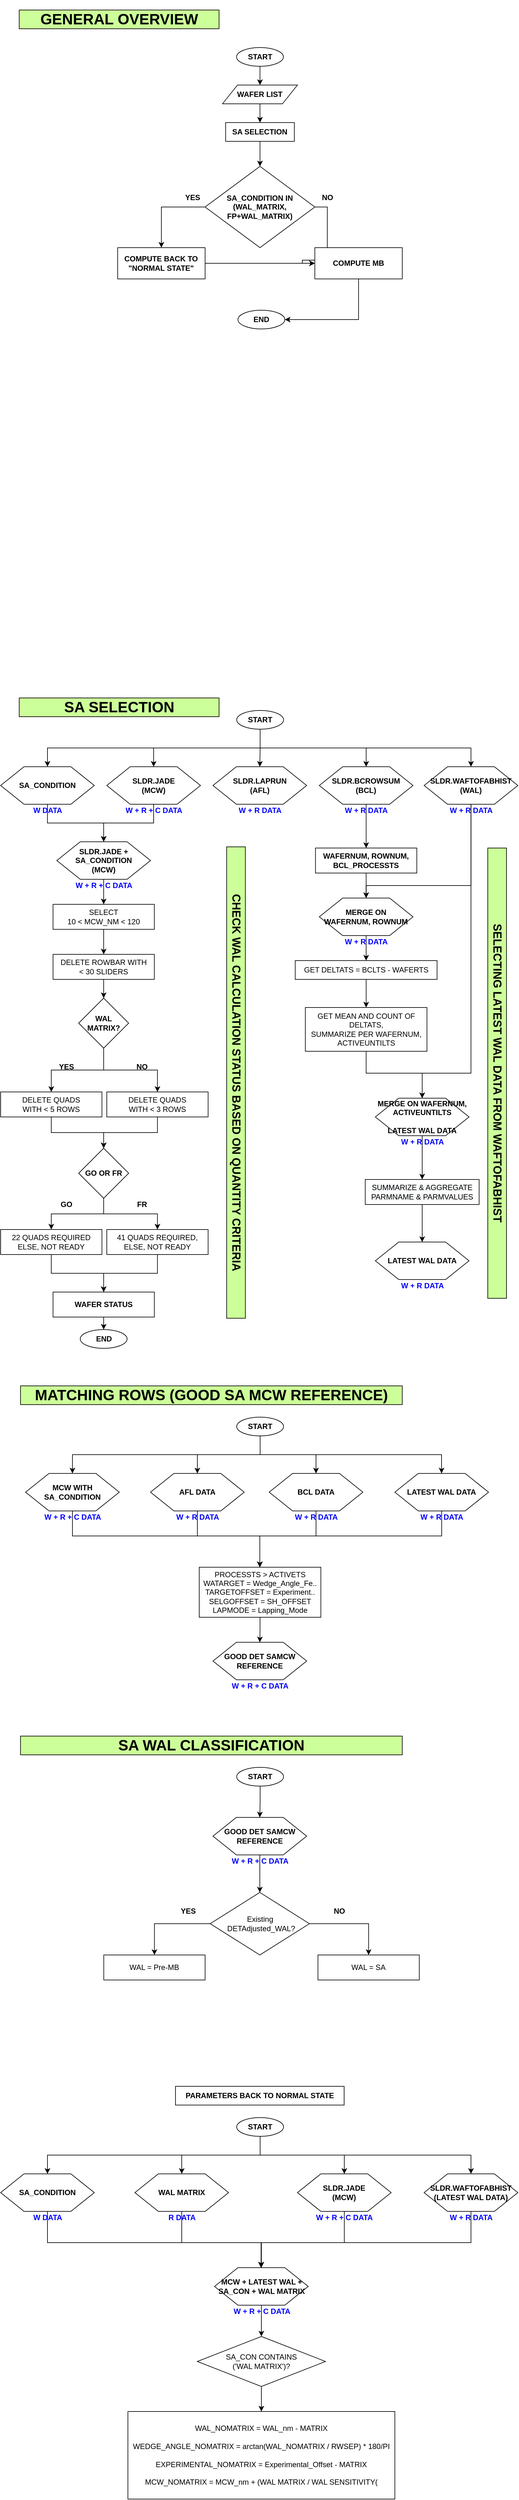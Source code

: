 <mxfile version="12.9.9" type="github">
  <diagram id="1Mv5UenHe6NZsJKYI-XA" name="Page-1">
    <mxGraphModel dx="1143" dy="1230" grid="1" gridSize="10" guides="1" tooltips="1" connect="1" arrows="1" fold="1" page="1" pageScale="1" pageWidth="850" pageHeight="1100" math="0" shadow="0">
      <root>
        <mxCell id="0" />
        <mxCell id="1" parent="0" />
        <mxCell id="eDKnLKu3AF1lJeht246Q-3" style="edgeStyle=orthogonalEdgeStyle;rounded=0;orthogonalLoop=1;jettySize=auto;html=1;exitX=0.5;exitY=1;exitDx=0;exitDy=0;entryX=0.5;entryY=0;entryDx=0;entryDy=0;fontStyle=1" edge="1" parent="1" source="eDKnLKu3AF1lJeht246Q-1" target="eDKnLKu3AF1lJeht246Q-2">
          <mxGeometry relative="1" as="geometry" />
        </mxCell>
        <mxCell id="eDKnLKu3AF1lJeht246Q-1" value="&lt;span&gt;START&lt;/span&gt;" style="ellipse;whiteSpace=wrap;html=1;fontStyle=1" vertex="1" parent="1">
          <mxGeometry x="387.76" y="80" width="75" height="30" as="geometry" />
        </mxCell>
        <mxCell id="eDKnLKu3AF1lJeht246Q-5" style="edgeStyle=orthogonalEdgeStyle;rounded=0;orthogonalLoop=1;jettySize=auto;html=1;exitX=0.5;exitY=1;exitDx=0;exitDy=0;entryX=0.5;entryY=0;entryDx=0;entryDy=0;fontStyle=1" edge="1" parent="1" source="eDKnLKu3AF1lJeht246Q-2" target="eDKnLKu3AF1lJeht246Q-4">
          <mxGeometry relative="1" as="geometry" />
        </mxCell>
        <mxCell id="eDKnLKu3AF1lJeht246Q-2" value="WAFER LIST" style="shape=parallelogram;perimeter=parallelogramPerimeter;whiteSpace=wrap;html=1;fontStyle=1" vertex="1" parent="1">
          <mxGeometry x="365.26" y="140" width="120" height="30" as="geometry" />
        </mxCell>
        <mxCell id="eDKnLKu3AF1lJeht246Q-7" value="" style="edgeStyle=orthogonalEdgeStyle;rounded=0;orthogonalLoop=1;jettySize=auto;html=1;fontStyle=1" edge="1" parent="1" source="eDKnLKu3AF1lJeht246Q-4" target="eDKnLKu3AF1lJeht246Q-6">
          <mxGeometry relative="1" as="geometry" />
        </mxCell>
        <mxCell id="eDKnLKu3AF1lJeht246Q-4" value="&lt;span&gt;SA SELECTION&lt;/span&gt;" style="rounded=0;whiteSpace=wrap;html=1;fontStyle=1" vertex="1" parent="1">
          <mxGeometry x="370.27" y="200" width="110" height="30" as="geometry" />
        </mxCell>
        <mxCell id="eDKnLKu3AF1lJeht246Q-11" style="edgeStyle=orthogonalEdgeStyle;rounded=0;orthogonalLoop=1;jettySize=auto;html=1;exitX=0;exitY=0.5;exitDx=0;exitDy=0;entryX=0.5;entryY=0;entryDx=0;entryDy=0;fontStyle=1" edge="1" parent="1" source="eDKnLKu3AF1lJeht246Q-6" target="eDKnLKu3AF1lJeht246Q-8">
          <mxGeometry relative="1" as="geometry" />
        </mxCell>
        <mxCell id="eDKnLKu3AF1lJeht246Q-12" style="edgeStyle=orthogonalEdgeStyle;rounded=0;orthogonalLoop=1;jettySize=auto;html=1;exitX=1;exitY=0.5;exitDx=0;exitDy=0;fontStyle=1" edge="1" parent="1" source="eDKnLKu3AF1lJeht246Q-6" target="eDKnLKu3AF1lJeht246Q-10">
          <mxGeometry relative="1" as="geometry" />
        </mxCell>
        <mxCell id="eDKnLKu3AF1lJeht246Q-6" value="SA_CONDITION IN (WAL_MATRIX, FP+WAL_MATRIX)" style="rhombus;whiteSpace=wrap;html=1;fontStyle=1" vertex="1" parent="1">
          <mxGeometry x="337.4" y="270" width="175.71" height="130" as="geometry" />
        </mxCell>
        <mxCell id="eDKnLKu3AF1lJeht246Q-17" style="edgeStyle=orthogonalEdgeStyle;rounded=0;orthogonalLoop=1;jettySize=auto;html=1;exitX=1;exitY=0.5;exitDx=0;exitDy=0;fontStyle=1" edge="1" parent="1" source="eDKnLKu3AF1lJeht246Q-8" target="eDKnLKu3AF1lJeht246Q-10">
          <mxGeometry relative="1" as="geometry" />
        </mxCell>
        <mxCell id="eDKnLKu3AF1lJeht246Q-8" value="&lt;span&gt;COMPUTE BACK TO &quot;NORMAL STATE&quot;&lt;br&gt;&lt;/span&gt;" style="rounded=0;whiteSpace=wrap;html=1;fontStyle=1" vertex="1" parent="1">
          <mxGeometry x="197.4" y="400" width="140" height="50" as="geometry" />
        </mxCell>
        <mxCell id="eDKnLKu3AF1lJeht246Q-20" style="edgeStyle=orthogonalEdgeStyle;rounded=0;orthogonalLoop=1;jettySize=auto;html=1;exitX=0.5;exitY=1;exitDx=0;exitDy=0;entryX=1;entryY=0.5;entryDx=0;entryDy=0;fontStyle=1" edge="1" parent="1" source="eDKnLKu3AF1lJeht246Q-10" target="eDKnLKu3AF1lJeht246Q-18">
          <mxGeometry relative="1" as="geometry" />
        </mxCell>
        <mxCell id="eDKnLKu3AF1lJeht246Q-10" value="&lt;span&gt;COMPUTE MB&lt;br&gt;&lt;/span&gt;" style="rounded=0;whiteSpace=wrap;html=1;fontStyle=1" vertex="1" parent="1">
          <mxGeometry x="513.11" y="400" width="140" height="50" as="geometry" />
        </mxCell>
        <mxCell id="eDKnLKu3AF1lJeht246Q-13" value="&lt;span&gt;YES&lt;/span&gt;" style="text;html=1;align=center;verticalAlign=middle;resizable=0;points=[];autosize=1;fontStyle=1" vertex="1" parent="1">
          <mxGeometry x="297.4" y="310" width="40" height="20" as="geometry" />
        </mxCell>
        <mxCell id="eDKnLKu3AF1lJeht246Q-14" value="&lt;span&gt;NO&lt;/span&gt;" style="text;html=1;align=center;verticalAlign=middle;resizable=0;points=[];autosize=1;fontStyle=1" vertex="1" parent="1">
          <mxGeometry x="518.11" y="310" width="30" height="20" as="geometry" />
        </mxCell>
        <mxCell id="eDKnLKu3AF1lJeht246Q-18" value="&lt;span&gt;END&lt;/span&gt;" style="ellipse;whiteSpace=wrap;html=1;fontStyle=1" vertex="1" parent="1">
          <mxGeometry x="390" y="500" width="75" height="30" as="geometry" />
        </mxCell>
        <mxCell id="eDKnLKu3AF1lJeht246Q-21" value="&lt;h1&gt;&lt;span&gt;SA SELECTION&lt;/span&gt;&lt;/h1&gt;" style="rounded=0;whiteSpace=wrap;html=1;fontStyle=1;fillColor=#CCFF99;" vertex="1" parent="1">
          <mxGeometry x="39.76" y="1120" width="320" height="30" as="geometry" />
        </mxCell>
        <mxCell id="eDKnLKu3AF1lJeht246Q-38" style="edgeStyle=orthogonalEdgeStyle;rounded=0;orthogonalLoop=1;jettySize=auto;html=1;exitX=0.5;exitY=1;exitDx=0;exitDy=0;fontStyle=1" edge="1" parent="1" source="eDKnLKu3AF1lJeht246Q-22" target="eDKnLKu3AF1lJeht246Q-36">
          <mxGeometry relative="1" as="geometry" />
        </mxCell>
        <mxCell id="eDKnLKu3AF1lJeht246Q-39" style="edgeStyle=orthogonalEdgeStyle;rounded=0;orthogonalLoop=1;jettySize=auto;html=1;exitX=0.5;exitY=1;exitDx=0;exitDy=0;fontStyle=1" edge="1" parent="1" source="eDKnLKu3AF1lJeht246Q-22" target="eDKnLKu3AF1lJeht246Q-29">
          <mxGeometry relative="1" as="geometry" />
        </mxCell>
        <mxCell id="eDKnLKu3AF1lJeht246Q-40" style="edgeStyle=orthogonalEdgeStyle;rounded=0;orthogonalLoop=1;jettySize=auto;html=1;exitX=0.5;exitY=1;exitDx=0;exitDy=0;fontStyle=1" edge="1" parent="1" source="eDKnLKu3AF1lJeht246Q-22" target="eDKnLKu3AF1lJeht246Q-23">
          <mxGeometry relative="1" as="geometry" />
        </mxCell>
        <mxCell id="eDKnLKu3AF1lJeht246Q-41" style="edgeStyle=orthogonalEdgeStyle;rounded=0;orthogonalLoop=1;jettySize=auto;html=1;exitX=0.5;exitY=1;exitDx=0;exitDy=0;fontStyle=1" edge="1" parent="1" source="eDKnLKu3AF1lJeht246Q-22" target="eDKnLKu3AF1lJeht246Q-25">
          <mxGeometry relative="1" as="geometry" />
        </mxCell>
        <mxCell id="eDKnLKu3AF1lJeht246Q-42" style="edgeStyle=orthogonalEdgeStyle;rounded=0;orthogonalLoop=1;jettySize=auto;html=1;exitX=0.5;exitY=1;exitDx=0;exitDy=0;fontStyle=1" edge="1" parent="1" source="eDKnLKu3AF1lJeht246Q-22" target="eDKnLKu3AF1lJeht246Q-27">
          <mxGeometry relative="1" as="geometry" />
        </mxCell>
        <mxCell id="eDKnLKu3AF1lJeht246Q-22" value="&lt;span&gt;START&lt;/span&gt;" style="ellipse;whiteSpace=wrap;html=1;fontStyle=1" vertex="1" parent="1">
          <mxGeometry x="388" y="1140" width="75" height="30" as="geometry" />
        </mxCell>
        <mxCell id="eDKnLKu3AF1lJeht246Q-89" style="edgeStyle=orthogonalEdgeStyle;rounded=0;orthogonalLoop=1;jettySize=auto;html=1;fontStyle=1" edge="1" parent="1" source="eDKnLKu3AF1lJeht246Q-23" target="eDKnLKu3AF1lJeht246Q-86">
          <mxGeometry relative="1" as="geometry" />
        </mxCell>
        <mxCell id="eDKnLKu3AF1lJeht246Q-23" value="SLDR.JADE&lt;br&gt;(MCW)" style="shape=hexagon;perimeter=hexagonPerimeter2;whiteSpace=wrap;html=1;fontStyle=1" vertex="1" parent="1">
          <mxGeometry x="180" y="1230" width="150" height="60" as="geometry" />
        </mxCell>
        <mxCell id="eDKnLKu3AF1lJeht246Q-24" value="&lt;font color=&quot;#0000ff&quot;&gt;W + R + C DATA&lt;/font&gt;" style="text;html=1;align=center;verticalAlign=middle;resizable=0;points=[];autosize=1;fontStyle=1" vertex="1" parent="1">
          <mxGeometry x="200" y="1290" width="110" height="20" as="geometry" />
        </mxCell>
        <mxCell id="eDKnLKu3AF1lJeht246Q-25" value="SLDR.LAPRUN&lt;br&gt;(AFL)" style="shape=hexagon;perimeter=hexagonPerimeter2;whiteSpace=wrap;html=1;fontStyle=1" vertex="1" parent="1">
          <mxGeometry x="350" y="1230" width="150" height="60" as="geometry" />
        </mxCell>
        <mxCell id="eDKnLKu3AF1lJeht246Q-26" value="&lt;font color=&quot;#0000ff&quot;&gt;W + R DATA&lt;/font&gt;" style="text;html=1;align=center;verticalAlign=middle;resizable=0;points=[];autosize=1;fontStyle=1" vertex="1" parent="1">
          <mxGeometry x="385" y="1290" width="80" height="20" as="geometry" />
        </mxCell>
        <mxCell id="eDKnLKu3AF1lJeht246Q-142" value="" style="edgeStyle=orthogonalEdgeStyle;rounded=0;orthogonalLoop=1;jettySize=auto;html=1;fontStyle=1" edge="1" parent="1" source="eDKnLKu3AF1lJeht246Q-27" target="eDKnLKu3AF1lJeht246Q-44">
          <mxGeometry relative="1" as="geometry" />
        </mxCell>
        <mxCell id="eDKnLKu3AF1lJeht246Q-27" value="SLDR.BCROWSUM&lt;br&gt;(BCL)" style="shape=hexagon;perimeter=hexagonPerimeter2;whiteSpace=wrap;html=1;fontStyle=1" vertex="1" parent="1">
          <mxGeometry x="520.27" y="1230" width="150" height="60" as="geometry" />
        </mxCell>
        <mxCell id="eDKnLKu3AF1lJeht246Q-28" value="&lt;font color=&quot;#0000ff&quot;&gt;W + R DATA&lt;/font&gt;" style="text;html=1;align=center;verticalAlign=middle;resizable=0;points=[];autosize=1;fontStyle=1" vertex="1" parent="1">
          <mxGeometry x="555.27" y="1290" width="80" height="20" as="geometry" />
        </mxCell>
        <mxCell id="eDKnLKu3AF1lJeht246Q-70" style="edgeStyle=orthogonalEdgeStyle;rounded=0;orthogonalLoop=1;jettySize=auto;html=1;fontStyle=1" edge="1" parent="1" source="eDKnLKu3AF1lJeht246Q-29" target="eDKnLKu3AF1lJeht246Q-63">
          <mxGeometry relative="1" as="geometry">
            <Array as="points">
              <mxPoint x="763" y="1720" />
              <mxPoint x="685" y="1720" />
            </Array>
          </mxGeometry>
        </mxCell>
        <mxCell id="eDKnLKu3AF1lJeht246Q-143" style="edgeStyle=orthogonalEdgeStyle;rounded=0;orthogonalLoop=1;jettySize=auto;html=1;entryX=0.5;entryY=0;entryDx=0;entryDy=0;fontStyle=1" edge="1" parent="1" source="eDKnLKu3AF1lJeht246Q-29" target="eDKnLKu3AF1lJeht246Q-48">
          <mxGeometry relative="1" as="geometry">
            <Array as="points">
              <mxPoint x="763" y="1420" />
              <mxPoint x="595" y="1420" />
            </Array>
          </mxGeometry>
        </mxCell>
        <mxCell id="eDKnLKu3AF1lJeht246Q-29" value="SLDR.WAFTOFABHIST&lt;br&gt;(WAL)" style="shape=hexagon;perimeter=hexagonPerimeter2;whiteSpace=wrap;html=1;fontStyle=1" vertex="1" parent="1">
          <mxGeometry x="688.11" y="1230" width="150" height="60" as="geometry" />
        </mxCell>
        <mxCell id="eDKnLKu3AF1lJeht246Q-30" value="&lt;font color=&quot;#0000ff&quot;&gt;W + R DATA&lt;/font&gt;" style="text;html=1;align=center;verticalAlign=middle;resizable=0;points=[];autosize=1;fontStyle=1" vertex="1" parent="1">
          <mxGeometry x="723.11" y="1290" width="80" height="20" as="geometry" />
        </mxCell>
        <mxCell id="eDKnLKu3AF1lJeht246Q-88" style="edgeStyle=orthogonalEdgeStyle;rounded=0;orthogonalLoop=1;jettySize=auto;html=1;fontStyle=1" edge="1" parent="1" source="eDKnLKu3AF1lJeht246Q-36" target="eDKnLKu3AF1lJeht246Q-86">
          <mxGeometry relative="1" as="geometry" />
        </mxCell>
        <mxCell id="eDKnLKu3AF1lJeht246Q-36" value="SA_CONDITION" style="shape=hexagon;perimeter=hexagonPerimeter2;whiteSpace=wrap;html=1;fontStyle=1" vertex="1" parent="1">
          <mxGeometry x="10" y="1230" width="150" height="60" as="geometry" />
        </mxCell>
        <mxCell id="eDKnLKu3AF1lJeht246Q-37" value="&lt;font color=&quot;#0000ff&quot;&gt;W DATA&lt;/font&gt;" style="text;html=1;align=center;verticalAlign=middle;resizable=0;points=[];autosize=1;fontStyle=1" vertex="1" parent="1">
          <mxGeometry x="55" y="1290" width="60" height="20" as="geometry" />
        </mxCell>
        <mxCell id="eDKnLKu3AF1lJeht246Q-144" value="" style="edgeStyle=orthogonalEdgeStyle;rounded=0;orthogonalLoop=1;jettySize=auto;html=1;fontStyle=1" edge="1" parent="1" source="eDKnLKu3AF1lJeht246Q-44" target="eDKnLKu3AF1lJeht246Q-48">
          <mxGeometry relative="1" as="geometry" />
        </mxCell>
        <mxCell id="eDKnLKu3AF1lJeht246Q-44" value="WAFERNUM, ROWNUM, BCL_PROCESSTS" style="rounded=0;whiteSpace=wrap;html=1;fontStyle=1" vertex="1" parent="1">
          <mxGeometry x="514.15" y="1360" width="162.23" height="40" as="geometry" />
        </mxCell>
        <mxCell id="eDKnLKu3AF1lJeht246Q-55" style="edgeStyle=orthogonalEdgeStyle;rounded=0;orthogonalLoop=1;jettySize=auto;html=1;exitX=0.5;exitY=1;exitDx=0;exitDy=0;entryX=0.5;entryY=0;entryDx=0;entryDy=0;fontStyle=1" edge="1" parent="1" source="eDKnLKu3AF1lJeht246Q-48" target="eDKnLKu3AF1lJeht246Q-52">
          <mxGeometry relative="1" as="geometry" />
        </mxCell>
        <mxCell id="eDKnLKu3AF1lJeht246Q-48" value="MERGE ON &lt;br&gt;WAFERNUM, ROWNUM" style="shape=hexagon;perimeter=hexagonPerimeter2;whiteSpace=wrap;html=1;fontStyle=1" vertex="1" parent="1">
          <mxGeometry x="520.27" y="1440" width="150" height="60" as="geometry" />
        </mxCell>
        <mxCell id="eDKnLKu3AF1lJeht246Q-49" value="&lt;font color=&quot;#0000ff&quot;&gt;W + R DATA&lt;/font&gt;" style="text;html=1;align=center;verticalAlign=middle;resizable=0;points=[];autosize=1;fontStyle=1" vertex="1" parent="1">
          <mxGeometry x="555.27" y="1500" width="80" height="20" as="geometry" />
        </mxCell>
        <mxCell id="eDKnLKu3AF1lJeht246Q-59" style="edgeStyle=orthogonalEdgeStyle;rounded=0;orthogonalLoop=1;jettySize=auto;html=1;exitX=0.5;exitY=1;exitDx=0;exitDy=0;fontStyle=1" edge="1" parent="1" source="eDKnLKu3AF1lJeht246Q-52" target="eDKnLKu3AF1lJeht246Q-56">
          <mxGeometry relative="1" as="geometry" />
        </mxCell>
        <mxCell id="eDKnLKu3AF1lJeht246Q-52" value="&lt;span&gt;GET DELTATS = BCLTS - WAFERTS&lt;br&gt;&lt;/span&gt;" style="rounded=0;whiteSpace=wrap;html=1;fontStyle=0" vertex="1" parent="1">
          <mxGeometry x="481.72" y="1540" width="227.1" height="30" as="geometry" />
        </mxCell>
        <mxCell id="eDKnLKu3AF1lJeht246Q-71" style="edgeStyle=orthogonalEdgeStyle;rounded=0;orthogonalLoop=1;jettySize=auto;html=1;fontStyle=1" edge="1" parent="1" source="eDKnLKu3AF1lJeht246Q-56" target="eDKnLKu3AF1lJeht246Q-63">
          <mxGeometry relative="1" as="geometry">
            <Array as="points">
              <mxPoint x="595" y="1720" />
              <mxPoint x="685" y="1720" />
            </Array>
          </mxGeometry>
        </mxCell>
        <mxCell id="eDKnLKu3AF1lJeht246Q-56" value="GET MEAN AND COUNT OF DELTATS,&lt;br&gt;SUMMARIZE PER WAFERNUM, ACTIVEUNTILTS" style="rounded=0;whiteSpace=wrap;html=1;fontStyle=0" vertex="1" parent="1">
          <mxGeometry x="497.9" y="1615" width="194.73" height="70" as="geometry" />
        </mxCell>
        <mxCell id="eDKnLKu3AF1lJeht246Q-159" style="edgeStyle=orthogonalEdgeStyle;rounded=0;orthogonalLoop=1;jettySize=auto;html=1;exitX=0.5;exitY=1;exitDx=0;exitDy=0;" edge="1" parent="1" source="eDKnLKu3AF1lJeht246Q-63" target="eDKnLKu3AF1lJeht246Q-156">
          <mxGeometry relative="1" as="geometry" />
        </mxCell>
        <mxCell id="eDKnLKu3AF1lJeht246Q-63" value="MERGE ON WAFERNUM, ACTIVEUNTILTS&lt;br&gt;&lt;br&gt;LATEST WAL DATA" style="shape=hexagon;perimeter=hexagonPerimeter2;whiteSpace=wrap;html=1;fontStyle=1" vertex="1" parent="1">
          <mxGeometry x="610" y="1760" width="150" height="60" as="geometry" />
        </mxCell>
        <mxCell id="eDKnLKu3AF1lJeht246Q-64" value="&lt;font color=&quot;#0000ff&quot;&gt;W + R DATA&lt;/font&gt;" style="text;html=1;align=center;verticalAlign=middle;resizable=0;points=[];autosize=1;fontStyle=1" vertex="1" parent="1">
          <mxGeometry x="645" y="1820" width="80" height="20" as="geometry" />
        </mxCell>
        <mxCell id="eDKnLKu3AF1lJeht246Q-72" value="&lt;font color=&quot;#0000ff&quot;&gt;W + R DATA&lt;/font&gt;" style="text;html=1;align=center;verticalAlign=middle;resizable=0;points=[];autosize=1;fontStyle=1" vertex="1" parent="1">
          <mxGeometry x="645" y="2050" width="80" height="20" as="geometry" />
        </mxCell>
        <mxCell id="eDKnLKu3AF1lJeht246Q-73" value="LATEST WAL DATA" style="shape=hexagon;perimeter=hexagonPerimeter2;whiteSpace=wrap;html=1;fontStyle=1" vertex="1" parent="1">
          <mxGeometry x="610" y="1990" width="150" height="60" as="geometry" />
        </mxCell>
        <mxCell id="eDKnLKu3AF1lJeht246Q-96" style="edgeStyle=orthogonalEdgeStyle;rounded=0;orthogonalLoop=1;jettySize=auto;html=1;fontStyle=1" edge="1" parent="1" source="eDKnLKu3AF1lJeht246Q-86" target="eDKnLKu3AF1lJeht246Q-93">
          <mxGeometry relative="1" as="geometry" />
        </mxCell>
        <mxCell id="eDKnLKu3AF1lJeht246Q-86" value="SLDR.JADE + SA_CONDITION&lt;br&gt;(MCW)" style="shape=hexagon;perimeter=hexagonPerimeter2;whiteSpace=wrap;html=1;fontStyle=1" vertex="1" parent="1">
          <mxGeometry x="100" y="1350" width="150" height="60" as="geometry" />
        </mxCell>
        <mxCell id="eDKnLKu3AF1lJeht246Q-90" value="&lt;font color=&quot;#0000ff&quot;&gt;W + R + C DATA&lt;/font&gt;" style="text;html=1;align=center;verticalAlign=middle;resizable=0;points=[];autosize=1;fontStyle=1" vertex="1" parent="1">
          <mxGeometry x="120" y="1410" width="110" height="20" as="geometry" />
        </mxCell>
        <mxCell id="eDKnLKu3AF1lJeht246Q-102" style="edgeStyle=orthogonalEdgeStyle;rounded=0;orthogonalLoop=1;jettySize=auto;html=1;fontStyle=1" edge="1" parent="1" source="eDKnLKu3AF1lJeht246Q-93" target="eDKnLKu3AF1lJeht246Q-97">
          <mxGeometry relative="1" as="geometry" />
        </mxCell>
        <mxCell id="eDKnLKu3AF1lJeht246Q-93" value="SELECT&lt;br&gt;10 &amp;lt; MCW_NM &amp;lt; 120" style="rounded=0;whiteSpace=wrap;html=1;fontStyle=0" vertex="1" parent="1">
          <mxGeometry x="93.89" y="1450" width="162.23" height="40" as="geometry" />
        </mxCell>
        <mxCell id="eDKnLKu3AF1lJeht246Q-103" value="" style="edgeStyle=orthogonalEdgeStyle;rounded=0;orthogonalLoop=1;jettySize=auto;html=1;fontStyle=1" edge="1" parent="1" source="eDKnLKu3AF1lJeht246Q-97" target="eDKnLKu3AF1lJeht246Q-99">
          <mxGeometry relative="1" as="geometry" />
        </mxCell>
        <mxCell id="eDKnLKu3AF1lJeht246Q-97" value="DELETE ROWBAR WITH&lt;br&gt;&amp;lt; 30 SLIDERS" style="rounded=0;whiteSpace=wrap;html=1;fontStyle=0" vertex="1" parent="1">
          <mxGeometry x="93.89" y="1530" width="162.23" height="40" as="geometry" />
        </mxCell>
        <mxCell id="eDKnLKu3AF1lJeht246Q-118" style="edgeStyle=orthogonalEdgeStyle;rounded=0;orthogonalLoop=1;jettySize=auto;html=1;entryX=0.5;entryY=0;entryDx=0;entryDy=0;fontStyle=1" edge="1" parent="1" source="eDKnLKu3AF1lJeht246Q-99" target="eDKnLKu3AF1lJeht246Q-107">
          <mxGeometry relative="1" as="geometry" />
        </mxCell>
        <mxCell id="eDKnLKu3AF1lJeht246Q-119" style="edgeStyle=orthogonalEdgeStyle;rounded=0;orthogonalLoop=1;jettySize=auto;html=1;fontStyle=1" edge="1" parent="1" source="eDKnLKu3AF1lJeht246Q-99" target="eDKnLKu3AF1lJeht246Q-104">
          <mxGeometry relative="1" as="geometry" />
        </mxCell>
        <mxCell id="eDKnLKu3AF1lJeht246Q-99" value="WAL MATRIX?" style="rhombus;whiteSpace=wrap;html=1;fontStyle=1" vertex="1" parent="1">
          <mxGeometry x="135" y="1600" width="80" height="80" as="geometry" />
        </mxCell>
        <mxCell id="eDKnLKu3AF1lJeht246Q-255" style="edgeStyle=orthogonalEdgeStyle;rounded=0;orthogonalLoop=1;jettySize=auto;html=1;exitX=0.5;exitY=1;exitDx=0;exitDy=0;" edge="1" parent="1" source="eDKnLKu3AF1lJeht246Q-104" target="eDKnLKu3AF1lJeht246Q-120">
          <mxGeometry relative="1" as="geometry" />
        </mxCell>
        <mxCell id="eDKnLKu3AF1lJeht246Q-104" value="DELETE QUADS &lt;br&gt;WITH &amp;lt; 3 ROWS" style="rounded=0;whiteSpace=wrap;html=1;fontStyle=0" vertex="1" parent="1">
          <mxGeometry x="180.0" y="1750" width="162.23" height="40" as="geometry" />
        </mxCell>
        <mxCell id="eDKnLKu3AF1lJeht246Q-253" style="edgeStyle=orthogonalEdgeStyle;rounded=0;orthogonalLoop=1;jettySize=auto;html=1;exitX=0.5;exitY=1;exitDx=0;exitDy=0;entryX=0.5;entryY=0;entryDx=0;entryDy=0;" edge="1" parent="1" source="eDKnLKu3AF1lJeht246Q-107" target="eDKnLKu3AF1lJeht246Q-120">
          <mxGeometry relative="1" as="geometry" />
        </mxCell>
        <mxCell id="eDKnLKu3AF1lJeht246Q-107" value="DELETE QUADS &lt;br&gt;WITH &amp;lt; 5 ROWS" style="rounded=0;whiteSpace=wrap;html=1;fontStyle=0" vertex="1" parent="1">
          <mxGeometry x="10.0" y="1750" width="162.23" height="40" as="geometry" />
        </mxCell>
        <mxCell id="eDKnLKu3AF1lJeht246Q-110" value="&lt;span&gt;YES&lt;/span&gt;" style="text;html=1;align=center;verticalAlign=middle;resizable=0;points=[];autosize=1;fontStyle=1" vertex="1" parent="1">
          <mxGeometry x="95" y="1700" width="40" height="20" as="geometry" />
        </mxCell>
        <mxCell id="eDKnLKu3AF1lJeht246Q-111" value="&lt;span&gt;NO&lt;/span&gt;" style="text;html=1;align=center;verticalAlign=middle;resizable=0;points=[];autosize=1;fontStyle=1" vertex="1" parent="1">
          <mxGeometry x="221.12" y="1700" width="30" height="20" as="geometry" />
        </mxCell>
        <mxCell id="eDKnLKu3AF1lJeht246Q-123" style="edgeStyle=orthogonalEdgeStyle;rounded=0;orthogonalLoop=1;jettySize=auto;html=1;entryX=0.5;entryY=0;entryDx=0;entryDy=0;fontStyle=1" edge="1" parent="1" source="eDKnLKu3AF1lJeht246Q-120" target="eDKnLKu3AF1lJeht246Q-122">
          <mxGeometry relative="1" as="geometry" />
        </mxCell>
        <mxCell id="eDKnLKu3AF1lJeht246Q-124" style="edgeStyle=orthogonalEdgeStyle;rounded=0;orthogonalLoop=1;jettySize=auto;html=1;fontStyle=1" edge="1" parent="1" source="eDKnLKu3AF1lJeht246Q-120" target="eDKnLKu3AF1lJeht246Q-121">
          <mxGeometry relative="1" as="geometry" />
        </mxCell>
        <mxCell id="eDKnLKu3AF1lJeht246Q-120" value="GO OR FR" style="rhombus;whiteSpace=wrap;html=1;fontStyle=1" vertex="1" parent="1">
          <mxGeometry x="135" y="1840" width="80" height="80" as="geometry" />
        </mxCell>
        <mxCell id="eDKnLKu3AF1lJeht246Q-244" style="edgeStyle=orthogonalEdgeStyle;rounded=0;orthogonalLoop=1;jettySize=auto;html=1;exitX=0.5;exitY=1;exitDx=0;exitDy=0;entryX=0.5;entryY=0;entryDx=0;entryDy=0;" edge="1" parent="1" source="eDKnLKu3AF1lJeht246Q-121" target="eDKnLKu3AF1lJeht246Q-242">
          <mxGeometry relative="1" as="geometry" />
        </mxCell>
        <mxCell id="eDKnLKu3AF1lJeht246Q-121" value="41 QUADS REQUIRED,&lt;br&gt;ELSE, NOT READY" style="rounded=0;whiteSpace=wrap;html=1;fontStyle=0" vertex="1" parent="1">
          <mxGeometry x="180.0" y="1970" width="162.23" height="40" as="geometry" />
        </mxCell>
        <mxCell id="eDKnLKu3AF1lJeht246Q-243" style="edgeStyle=orthogonalEdgeStyle;rounded=0;orthogonalLoop=1;jettySize=auto;html=1;exitX=0.5;exitY=1;exitDx=0;exitDy=0;" edge="1" parent="1" source="eDKnLKu3AF1lJeht246Q-122" target="eDKnLKu3AF1lJeht246Q-242">
          <mxGeometry relative="1" as="geometry" />
        </mxCell>
        <mxCell id="eDKnLKu3AF1lJeht246Q-122" value="22 QUADS REQUIRED&lt;br&gt;ELSE, NOT READY" style="rounded=0;whiteSpace=wrap;html=1;fontStyle=0" vertex="1" parent="1">
          <mxGeometry x="10.0" y="1970" width="162.23" height="40" as="geometry" />
        </mxCell>
        <mxCell id="eDKnLKu3AF1lJeht246Q-125" value="&lt;span&gt;GO&lt;/span&gt;" style="text;html=1;align=center;verticalAlign=middle;resizable=0;points=[];autosize=1;fontStyle=1" vertex="1" parent="1">
          <mxGeometry x="100" y="1920" width="30" height="20" as="geometry" />
        </mxCell>
        <mxCell id="eDKnLKu3AF1lJeht246Q-126" value="&lt;span&gt;FR&lt;/span&gt;" style="text;html=1;align=center;verticalAlign=middle;resizable=0;points=[];autosize=1;fontStyle=1" vertex="1" parent="1">
          <mxGeometry x="221.12" y="1920" width="30" height="20" as="geometry" />
        </mxCell>
        <mxCell id="eDKnLKu3AF1lJeht246Q-276" style="edgeStyle=orthogonalEdgeStyle;rounded=0;orthogonalLoop=1;jettySize=auto;html=1;" edge="1" parent="1" source="eDKnLKu3AF1lJeht246Q-145" target="eDKnLKu3AF1lJeht246Q-147">
          <mxGeometry relative="1" as="geometry">
            <Array as="points">
              <mxPoint x="125" y="2460" />
              <mxPoint x="425" y="2460" />
            </Array>
          </mxGeometry>
        </mxCell>
        <mxCell id="eDKnLKu3AF1lJeht246Q-145" value="MCW WITH SA_CONDITION" style="shape=hexagon;perimeter=hexagonPerimeter2;whiteSpace=wrap;html=1;fontStyle=1" vertex="1" parent="1">
          <mxGeometry x="50" y="2360" width="150" height="60" as="geometry" />
        </mxCell>
        <mxCell id="eDKnLKu3AF1lJeht246Q-146" value="&lt;font color=&quot;#0000ff&quot;&gt;W + R + C DATA&lt;/font&gt;" style="text;html=1;align=center;verticalAlign=middle;resizable=0;points=[];autosize=1;fontStyle=1" vertex="1" parent="1">
          <mxGeometry x="70" y="2420" width="110" height="20" as="geometry" />
        </mxCell>
        <mxCell id="eDKnLKu3AF1lJeht246Q-280" style="edgeStyle=orthogonalEdgeStyle;rounded=0;orthogonalLoop=1;jettySize=auto;html=1;" edge="1" parent="1" source="eDKnLKu3AF1lJeht246Q-147" target="eDKnLKu3AF1lJeht246Q-183">
          <mxGeometry relative="1" as="geometry" />
        </mxCell>
        <mxCell id="eDKnLKu3AF1lJeht246Q-147" value="PROCESSTS &amp;gt; ACTIVETS&lt;br&gt;WATARGET = Wedge_Angle_Fe..&lt;br&gt;TARGETOFFSET = Experiment..&lt;br&gt;SELGOFFSET = SH_OFFSET&lt;br&gt;LAPMODE = Lapping_Mode" style="rounded=0;whiteSpace=wrap;html=1;fontStyle=0" vertex="1" parent="1">
          <mxGeometry x="328" y="2510" width="194.73" height="80" as="geometry" />
        </mxCell>
        <mxCell id="eDKnLKu3AF1lJeht246Q-275" style="edgeStyle=orthogonalEdgeStyle;rounded=0;orthogonalLoop=1;jettySize=auto;html=1;" edge="1" parent="1" source="eDKnLKu3AF1lJeht246Q-152" target="eDKnLKu3AF1lJeht246Q-147">
          <mxGeometry relative="1" as="geometry">
            <Array as="points">
              <mxPoint x="325" y="2460" />
              <mxPoint x="425" y="2460" />
            </Array>
          </mxGeometry>
        </mxCell>
        <mxCell id="eDKnLKu3AF1lJeht246Q-152" value="AFL DATA" style="shape=hexagon;perimeter=hexagonPerimeter2;whiteSpace=wrap;html=1;fontStyle=1" vertex="1" parent="1">
          <mxGeometry x="250" y="2360" width="150" height="60" as="geometry" />
        </mxCell>
        <mxCell id="eDKnLKu3AF1lJeht246Q-153" value="&lt;font color=&quot;#0000ff&quot;&gt;W + R DATA&lt;/font&gt;" style="text;html=1;align=center;verticalAlign=middle;resizable=0;points=[];autosize=1;fontStyle=1" vertex="1" parent="1">
          <mxGeometry x="285" y="2420" width="80" height="20" as="geometry" />
        </mxCell>
        <mxCell id="eDKnLKu3AF1lJeht246Q-279" style="edgeStyle=orthogonalEdgeStyle;rounded=0;orthogonalLoop=1;jettySize=auto;html=1;" edge="1" parent="1" source="eDKnLKu3AF1lJeht246Q-154" target="eDKnLKu3AF1lJeht246Q-147">
          <mxGeometry relative="1" as="geometry">
            <Array as="points">
              <mxPoint x="515" y="2460" />
              <mxPoint x="425" y="2460" />
            </Array>
          </mxGeometry>
        </mxCell>
        <mxCell id="eDKnLKu3AF1lJeht246Q-154" value="BCL DATA" style="shape=hexagon;perimeter=hexagonPerimeter2;whiteSpace=wrap;html=1;fontStyle=1" vertex="1" parent="1">
          <mxGeometry x="440" y="2360" width="150" height="60" as="geometry" />
        </mxCell>
        <mxCell id="eDKnLKu3AF1lJeht246Q-155" value="&lt;font color=&quot;#0000ff&quot;&gt;W + R DATA&lt;/font&gt;" style="text;html=1;align=center;verticalAlign=middle;resizable=0;points=[];autosize=1;fontStyle=1" vertex="1" parent="1">
          <mxGeometry x="475" y="2420" width="80" height="20" as="geometry" />
        </mxCell>
        <mxCell id="eDKnLKu3AF1lJeht246Q-160" value="" style="edgeStyle=orthogonalEdgeStyle;rounded=0;orthogonalLoop=1;jettySize=auto;html=1;" edge="1" parent="1" source="eDKnLKu3AF1lJeht246Q-156" target="eDKnLKu3AF1lJeht246Q-73">
          <mxGeometry relative="1" as="geometry" />
        </mxCell>
        <mxCell id="eDKnLKu3AF1lJeht246Q-156" value="&lt;div&gt;&lt;span style=&quot;font-weight: normal&quot;&gt;&lt;span style=&quot;color: rgb(0 , 0 , 0) ; font-family: &amp;#34;helvetica&amp;#34; ; font-size: 12px ; font-style: normal ; letter-spacing: normal ; text-indent: 0px ; text-transform: none ; word-spacing: 0px ; background-color: rgb(248 , 249 , 250) ; float: none ; display: inline&quot;&gt;SUMMARIZE &amp;amp; AGGREGATE PARMNAME &amp;amp; PARMVALUES&lt;/span&gt;&lt;/span&gt;&lt;br&gt;&lt;/div&gt;" style="rounded=0;whiteSpace=wrap;html=1;fontStyle=1" vertex="1" parent="1">
          <mxGeometry x="593.81" y="1890" width="182.37" height="40" as="geometry" />
        </mxCell>
        <mxCell id="eDKnLKu3AF1lJeht246Q-183" value="GOOD DET SAMCW REFERENCE" style="shape=hexagon;perimeter=hexagonPerimeter2;whiteSpace=wrap;html=1;fontStyle=1" vertex="1" parent="1">
          <mxGeometry x="350" y="2630" width="150" height="60" as="geometry" />
        </mxCell>
        <mxCell id="eDKnLKu3AF1lJeht246Q-184" value="&lt;font color=&quot;#0000ff&quot;&gt;W + R + C DATA&lt;/font&gt;" style="text;html=1;align=center;verticalAlign=middle;resizable=0;points=[];autosize=1;fontStyle=1" vertex="1" parent="1">
          <mxGeometry x="370" y="2690" width="110" height="20" as="geometry" />
        </mxCell>
        <mxCell id="eDKnLKu3AF1lJeht246Q-294" style="edgeStyle=orthogonalEdgeStyle;rounded=0;orthogonalLoop=1;jettySize=auto;html=1;exitX=0;exitY=0.5;exitDx=0;exitDy=0;entryX=0.5;entryY=0;entryDx=0;entryDy=0;" edge="1" parent="1" source="eDKnLKu3AF1lJeht246Q-188" target="eDKnLKu3AF1lJeht246Q-192">
          <mxGeometry relative="1" as="geometry" />
        </mxCell>
        <mxCell id="eDKnLKu3AF1lJeht246Q-295" style="edgeStyle=orthogonalEdgeStyle;rounded=0;orthogonalLoop=1;jettySize=auto;html=1;entryX=0.5;entryY=0;entryDx=0;entryDy=0;" edge="1" parent="1" source="eDKnLKu3AF1lJeht246Q-188" target="eDKnLKu3AF1lJeht246Q-194">
          <mxGeometry relative="1" as="geometry" />
        </mxCell>
        <mxCell id="eDKnLKu3AF1lJeht246Q-188" value="&lt;span style=&quot;font-weight: normal&quot;&gt;Existing&lt;br&gt;&amp;nbsp;DETAdjusted_WAL?&lt;/span&gt;" style="rhombus;whiteSpace=wrap;html=1;fontStyle=1" vertex="1" parent="1">
          <mxGeometry x="345.57" y="3030" width="158.86" height="100" as="geometry" />
        </mxCell>
        <mxCell id="eDKnLKu3AF1lJeht246Q-192" value="WAL = Pre-MB" style="rounded=0;whiteSpace=wrap;html=1;fontStyle=0" vertex="1" parent="1">
          <mxGeometry x="175.17" y="3130" width="162.23" height="40" as="geometry" />
        </mxCell>
        <mxCell id="eDKnLKu3AF1lJeht246Q-194" value="WAL = SA" style="rounded=0;whiteSpace=wrap;html=1;fontStyle=0" vertex="1" parent="1">
          <mxGeometry x="518.11" y="3130" width="162.23" height="40" as="geometry" />
        </mxCell>
        <mxCell id="eDKnLKu3AF1lJeht246Q-196" value="&lt;b&gt;YES&lt;/b&gt;" style="text;html=1;align=center;verticalAlign=middle;resizable=0;points=[];autosize=1;" vertex="1" parent="1">
          <mxGeometry x="290" y="3050" width="40" height="20" as="geometry" />
        </mxCell>
        <mxCell id="eDKnLKu3AF1lJeht246Q-204" value="&lt;b&gt;NO&lt;/b&gt;" style="text;html=1;align=center;verticalAlign=middle;resizable=0;points=[];autosize=1;" vertex="1" parent="1">
          <mxGeometry x="537.13" y="3050" width="30" height="20" as="geometry" />
        </mxCell>
        <mxCell id="eDKnLKu3AF1lJeht246Q-205" value="&lt;span&gt;PARAMETERS BACK TO NORMAL STATE&lt;/span&gt;" style="rounded=0;whiteSpace=wrap;html=1;fontStyle=1" vertex="1" parent="1">
          <mxGeometry x="290" y="3340" width="270" height="30" as="geometry" />
        </mxCell>
        <mxCell id="eDKnLKu3AF1lJeht246Q-215" style="edgeStyle=orthogonalEdgeStyle;rounded=0;orthogonalLoop=1;jettySize=auto;html=1;exitX=0.5;exitY=1;exitDx=0;exitDy=0;" edge="1" parent="1" source="eDKnLKu3AF1lJeht246Q-206" target="eDKnLKu3AF1lJeht246Q-209">
          <mxGeometry relative="1" as="geometry" />
        </mxCell>
        <mxCell id="eDKnLKu3AF1lJeht246Q-216" style="edgeStyle=orthogonalEdgeStyle;rounded=0;orthogonalLoop=1;jettySize=auto;html=1;exitX=0.5;exitY=1;exitDx=0;exitDy=0;" edge="1" parent="1" source="eDKnLKu3AF1lJeht246Q-206" target="eDKnLKu3AF1lJeht246Q-207">
          <mxGeometry relative="1" as="geometry" />
        </mxCell>
        <mxCell id="eDKnLKu3AF1lJeht246Q-217" style="edgeStyle=orthogonalEdgeStyle;rounded=0;orthogonalLoop=1;jettySize=auto;html=1;exitX=0.5;exitY=1;exitDx=0;exitDy=0;" edge="1" parent="1" source="eDKnLKu3AF1lJeht246Q-206" target="eDKnLKu3AF1lJeht246Q-213">
          <mxGeometry relative="1" as="geometry" />
        </mxCell>
        <mxCell id="eDKnLKu3AF1lJeht246Q-218" style="edgeStyle=orthogonalEdgeStyle;rounded=0;orthogonalLoop=1;jettySize=auto;html=1;exitX=0.5;exitY=1;exitDx=0;exitDy=0;" edge="1" parent="1" source="eDKnLKu3AF1lJeht246Q-206" target="eDKnLKu3AF1lJeht246Q-211">
          <mxGeometry relative="1" as="geometry" />
        </mxCell>
        <mxCell id="eDKnLKu3AF1lJeht246Q-206" value="&lt;span&gt;START&lt;/span&gt;" style="ellipse;whiteSpace=wrap;html=1;fontStyle=1" vertex="1" parent="1">
          <mxGeometry x="388" y="3390" width="75" height="30" as="geometry" />
        </mxCell>
        <mxCell id="eDKnLKu3AF1lJeht246Q-232" style="edgeStyle=orthogonalEdgeStyle;rounded=0;orthogonalLoop=1;jettySize=auto;html=1;entryX=0.5;entryY=0;entryDx=0;entryDy=0;" edge="1" parent="1" source="eDKnLKu3AF1lJeht246Q-207" target="eDKnLKu3AF1lJeht246Q-225">
          <mxGeometry relative="1" as="geometry">
            <Array as="points">
              <mxPoint x="85" y="3590" />
              <mxPoint x="427" y="3590" />
            </Array>
          </mxGeometry>
        </mxCell>
        <mxCell id="eDKnLKu3AF1lJeht246Q-207" value="SA_CONDITION" style="shape=hexagon;perimeter=hexagonPerimeter2;whiteSpace=wrap;html=1;fontStyle=1" vertex="1" parent="1">
          <mxGeometry x="10" y="3480" width="150" height="60" as="geometry" />
        </mxCell>
        <mxCell id="eDKnLKu3AF1lJeht246Q-208" value="&lt;font color=&quot;#0000ff&quot;&gt;W DATA&lt;/font&gt;" style="text;html=1;align=center;verticalAlign=middle;resizable=0;points=[];autosize=1;fontStyle=1" vertex="1" parent="1">
          <mxGeometry x="55" y="3540" width="60" height="20" as="geometry" />
        </mxCell>
        <mxCell id="eDKnLKu3AF1lJeht246Q-229" style="edgeStyle=orthogonalEdgeStyle;rounded=0;orthogonalLoop=1;jettySize=auto;html=1;" edge="1" parent="1" source="eDKnLKu3AF1lJeht246Q-209" target="eDKnLKu3AF1lJeht246Q-225">
          <mxGeometry relative="1" as="geometry">
            <Array as="points">
              <mxPoint x="300" y="3590" />
              <mxPoint x="427" y="3590" />
            </Array>
          </mxGeometry>
        </mxCell>
        <mxCell id="eDKnLKu3AF1lJeht246Q-209" value="WAL MATRIX" style="shape=hexagon;perimeter=hexagonPerimeter2;whiteSpace=wrap;html=1;fontStyle=1" vertex="1" parent="1">
          <mxGeometry x="225" y="3480" width="150" height="60" as="geometry" />
        </mxCell>
        <mxCell id="eDKnLKu3AF1lJeht246Q-210" value="&lt;font color=&quot;#0000ff&quot;&gt;R DATA&lt;/font&gt;" style="text;html=1;align=center;verticalAlign=middle;resizable=0;points=[];autosize=1;fontStyle=1" vertex="1" parent="1">
          <mxGeometry x="270" y="3540" width="60" height="20" as="geometry" />
        </mxCell>
        <mxCell id="eDKnLKu3AF1lJeht246Q-231" style="edgeStyle=orthogonalEdgeStyle;rounded=0;orthogonalLoop=1;jettySize=auto;html=1;" edge="1" parent="1" source="eDKnLKu3AF1lJeht246Q-211" target="eDKnLKu3AF1lJeht246Q-225">
          <mxGeometry relative="1" as="geometry">
            <Array as="points">
              <mxPoint x="763" y="3590" />
              <mxPoint x="427" y="3590" />
            </Array>
          </mxGeometry>
        </mxCell>
        <mxCell id="eDKnLKu3AF1lJeht246Q-211" value="SLDR.WAFTOFABHIST&lt;br&gt;(LATEST WAL DATA)" style="shape=hexagon;perimeter=hexagonPerimeter2;whiteSpace=wrap;html=1;fontStyle=1" vertex="1" parent="1">
          <mxGeometry x="688.11" y="3480" width="150" height="60" as="geometry" />
        </mxCell>
        <mxCell id="eDKnLKu3AF1lJeht246Q-212" value="&lt;font color=&quot;#0000ff&quot;&gt;W + R DATA&lt;/font&gt;" style="text;html=1;align=center;verticalAlign=middle;resizable=0;points=[];autosize=1;fontStyle=1" vertex="1" parent="1">
          <mxGeometry x="723.11" y="3540" width="80" height="20" as="geometry" />
        </mxCell>
        <mxCell id="eDKnLKu3AF1lJeht246Q-230" style="edgeStyle=orthogonalEdgeStyle;rounded=0;orthogonalLoop=1;jettySize=auto;html=1;" edge="1" parent="1" source="eDKnLKu3AF1lJeht246Q-213" target="eDKnLKu3AF1lJeht246Q-225">
          <mxGeometry relative="1" as="geometry">
            <Array as="points">
              <mxPoint x="560" y="3590" />
              <mxPoint x="427" y="3590" />
            </Array>
          </mxGeometry>
        </mxCell>
        <mxCell id="eDKnLKu3AF1lJeht246Q-213" value="SLDR.JADE&lt;br&gt;(MCW)" style="shape=hexagon;perimeter=hexagonPerimeter2;whiteSpace=wrap;html=1;fontStyle=1" vertex="1" parent="1">
          <mxGeometry x="485.27" y="3480" width="150" height="60" as="geometry" />
        </mxCell>
        <mxCell id="eDKnLKu3AF1lJeht246Q-224" value="&lt;font color=&quot;#0000ff&quot;&gt;W + R + C DATA&lt;/font&gt;" style="text;html=1;align=center;verticalAlign=middle;resizable=0;points=[];autosize=1;fontStyle=1" vertex="1" parent="1">
          <mxGeometry x="505.27" y="3540" width="110" height="20" as="geometry" />
        </mxCell>
        <mxCell id="eDKnLKu3AF1lJeht246Q-236" value="" style="edgeStyle=orthogonalEdgeStyle;rounded=0;orthogonalLoop=1;jettySize=auto;html=1;" edge="1" parent="1" source="eDKnLKu3AF1lJeht246Q-225" target="eDKnLKu3AF1lJeht246Q-233">
          <mxGeometry relative="1" as="geometry" />
        </mxCell>
        <mxCell id="eDKnLKu3AF1lJeht246Q-225" value="MCW + LATEST WAL + SA_CON + WAL MATRIX" style="shape=hexagon;perimeter=hexagonPerimeter2;whiteSpace=wrap;html=1;fontStyle=1" vertex="1" parent="1">
          <mxGeometry x="352.5" y="3630" width="150" height="60" as="geometry" />
        </mxCell>
        <mxCell id="eDKnLKu3AF1lJeht246Q-226" value="&lt;font color=&quot;#0000ff&quot;&gt;W + R + C DATA&lt;/font&gt;" style="text;html=1;align=center;verticalAlign=middle;resizable=0;points=[];autosize=1;fontStyle=1" vertex="1" parent="1">
          <mxGeometry x="372.5" y="3690" width="110" height="20" as="geometry" />
        </mxCell>
        <mxCell id="eDKnLKu3AF1lJeht246Q-239" style="edgeStyle=orthogonalEdgeStyle;rounded=0;orthogonalLoop=1;jettySize=auto;html=1;" edge="1" parent="1" source="eDKnLKu3AF1lJeht246Q-233" target="eDKnLKu3AF1lJeht246Q-238">
          <mxGeometry relative="1" as="geometry" />
        </mxCell>
        <mxCell id="eDKnLKu3AF1lJeht246Q-233" value="&lt;span&gt;SA_CON CONTAINS &lt;br&gt;(&#39;WAL MATRIX&#39;)?&lt;/span&gt;" style="rhombus;whiteSpace=wrap;html=1;fontStyle=0" vertex="1" parent="1">
          <mxGeometry x="324.88" y="3740" width="205.24" height="80" as="geometry" />
        </mxCell>
        <mxCell id="eDKnLKu3AF1lJeht246Q-238" value="WAL_NOMATRIX = WAL_nm - MATRIX&lt;br&gt;&lt;br&gt;WEDGE_ANGLE_NOMATRIX = arctan(WAL_NOMATRIX / RWSEP) * 180/PI&lt;br&gt;&lt;br&gt;EXPERIMENTAL_NOMATRIX = Experimental_Offset - MATRIX&lt;br&gt;&lt;br&gt;MCW_NOMATRIX = MCW_nm + (WAL MATRIX / WAL SENSITIVITY(" style="rounded=0;whiteSpace=wrap;html=1;fontStyle=0" vertex="1" parent="1">
          <mxGeometry x="213.79" y="3860" width="427.43" height="140" as="geometry" />
        </mxCell>
        <mxCell id="eDKnLKu3AF1lJeht246Q-248" style="edgeStyle=orthogonalEdgeStyle;rounded=0;orthogonalLoop=1;jettySize=auto;html=1;exitX=0.5;exitY=1;exitDx=0;exitDy=0;" edge="1" parent="1" source="eDKnLKu3AF1lJeht246Q-242" target="eDKnLKu3AF1lJeht246Q-245">
          <mxGeometry relative="1" as="geometry" />
        </mxCell>
        <mxCell id="eDKnLKu3AF1lJeht246Q-242" value="&lt;b&gt;WAFER STATUS&lt;/b&gt;" style="rounded=0;whiteSpace=wrap;html=1;fontStyle=0" vertex="1" parent="1">
          <mxGeometry x="93.89" y="2070" width="162.23" height="40" as="geometry" />
        </mxCell>
        <mxCell id="eDKnLKu3AF1lJeht246Q-245" value="&lt;span&gt;END&lt;/span&gt;" style="ellipse;whiteSpace=wrap;html=1;fontStyle=1" vertex="1" parent="1">
          <mxGeometry x="137.5" y="2130" width="75" height="30" as="geometry" />
        </mxCell>
        <mxCell id="eDKnLKu3AF1lJeht246Q-278" style="edgeStyle=orthogonalEdgeStyle;rounded=0;orthogonalLoop=1;jettySize=auto;html=1;" edge="1" parent="1" source="eDKnLKu3AF1lJeht246Q-259" target="eDKnLKu3AF1lJeht246Q-147">
          <mxGeometry relative="1" as="geometry">
            <Array as="points">
              <mxPoint x="716" y="2460" />
              <mxPoint x="425" y="2460" />
            </Array>
          </mxGeometry>
        </mxCell>
        <mxCell id="eDKnLKu3AF1lJeht246Q-259" value="LATEST WAL DATA" style="shape=hexagon;perimeter=hexagonPerimeter2;whiteSpace=wrap;html=1;fontStyle=1" vertex="1" parent="1">
          <mxGeometry x="641.22" y="2360" width="150" height="60" as="geometry" />
        </mxCell>
        <mxCell id="eDKnLKu3AF1lJeht246Q-260" value="&lt;font color=&quot;#0000ff&quot;&gt;W + R DATA&lt;/font&gt;" style="text;html=1;align=center;verticalAlign=middle;resizable=0;points=[];autosize=1;fontStyle=1" vertex="1" parent="1">
          <mxGeometry x="676.22" y="2420" width="80" height="20" as="geometry" />
        </mxCell>
        <mxCell id="eDKnLKu3AF1lJeht246Q-265" value="&lt;h2&gt;&lt;span&gt;CHECK WAL CALCULATION STATUS BASED ON QUANTITY CRITERIA&lt;/span&gt;&lt;/h2&gt;" style="rounded=0;whiteSpace=wrap;html=1;fontStyle=1;fillColor=#CCFF99;rotation=90;" vertex="1" parent="1">
          <mxGeometry x="10" y="1720" width="753.78" height="30" as="geometry" />
        </mxCell>
        <mxCell id="eDKnLKu3AF1lJeht246Q-266" value="&lt;h2&gt;&lt;span&gt;SELECTING LATEST WAL DATA FROM WAFTOFABHIST&lt;/span&gt;&lt;/h2&gt;" style="rounded=0;whiteSpace=wrap;html=1;fontStyle=1;fillColor=#CCFF99;rotation=90;" vertex="1" parent="1">
          <mxGeometry x="445" y="1705" width="720" height="30" as="geometry" />
        </mxCell>
        <mxCell id="eDKnLKu3AF1lJeht246Q-268" value="&lt;h1&gt;MATCHING ROWS (GOOD SA MCW REFERENCE)&lt;/h1&gt;" style="rounded=0;whiteSpace=wrap;html=1;fontStyle=1;fillColor=#CCFF99;" vertex="1" parent="1">
          <mxGeometry x="41.83" y="2220" width="611.28" height="30" as="geometry" />
        </mxCell>
        <mxCell id="eDKnLKu3AF1lJeht246Q-270" value="&lt;h1&gt;&lt;span&gt;GENERAL OVERVIEW&lt;/span&gt;&lt;/h1&gt;" style="rounded=0;whiteSpace=wrap;html=1;fontStyle=1;fillColor=#CCFF99;" vertex="1" parent="1">
          <mxGeometry x="39.76" y="20" width="320" height="30" as="geometry" />
        </mxCell>
        <mxCell id="eDKnLKu3AF1lJeht246Q-283" value="&lt;h1&gt;SA WAL CLASSIFICATION&lt;/h1&gt;" style="rounded=0;whiteSpace=wrap;html=1;fontStyle=1;fillColor=#CCFF99;" vertex="1" parent="1">
          <mxGeometry x="41.83" y="2780" width="611.28" height="30" as="geometry" />
        </mxCell>
        <mxCell id="eDKnLKu3AF1lJeht246Q-285" style="edgeStyle=orthogonalEdgeStyle;rounded=0;orthogonalLoop=1;jettySize=auto;html=1;" edge="1" parent="1" source="eDKnLKu3AF1lJeht246Q-284" target="eDKnLKu3AF1lJeht246Q-145">
          <mxGeometry relative="1" as="geometry">
            <Array as="points">
              <mxPoint x="426" y="2330" />
              <mxPoint x="125" y="2330" />
            </Array>
          </mxGeometry>
        </mxCell>
        <mxCell id="eDKnLKu3AF1lJeht246Q-286" style="edgeStyle=orthogonalEdgeStyle;rounded=0;orthogonalLoop=1;jettySize=auto;html=1;" edge="1" parent="1" source="eDKnLKu3AF1lJeht246Q-284" target="eDKnLKu3AF1lJeht246Q-259">
          <mxGeometry relative="1" as="geometry">
            <Array as="points">
              <mxPoint x="426" y="2330" />
              <mxPoint x="716" y="2330" />
            </Array>
          </mxGeometry>
        </mxCell>
        <mxCell id="eDKnLKu3AF1lJeht246Q-287" style="edgeStyle=orthogonalEdgeStyle;rounded=0;orthogonalLoop=1;jettySize=auto;html=1;" edge="1" parent="1" source="eDKnLKu3AF1lJeht246Q-284" target="eDKnLKu3AF1lJeht246Q-152">
          <mxGeometry relative="1" as="geometry" />
        </mxCell>
        <mxCell id="eDKnLKu3AF1lJeht246Q-288" style="edgeStyle=orthogonalEdgeStyle;rounded=0;orthogonalLoop=1;jettySize=auto;html=1;entryX=0.5;entryY=0;entryDx=0;entryDy=0;" edge="1" parent="1" source="eDKnLKu3AF1lJeht246Q-284" target="eDKnLKu3AF1lJeht246Q-154">
          <mxGeometry relative="1" as="geometry" />
        </mxCell>
        <mxCell id="eDKnLKu3AF1lJeht246Q-284" value="&lt;span&gt;START&lt;/span&gt;" style="ellipse;whiteSpace=wrap;html=1;fontStyle=1" vertex="1" parent="1">
          <mxGeometry x="388" y="2270" width="75" height="30" as="geometry" />
        </mxCell>
        <mxCell id="eDKnLKu3AF1lJeht246Q-292" style="edgeStyle=orthogonalEdgeStyle;rounded=0;orthogonalLoop=1;jettySize=auto;html=1;exitX=0.5;exitY=1;exitDx=0;exitDy=0;" edge="1" parent="1" source="eDKnLKu3AF1lJeht246Q-289" target="eDKnLKu3AF1lJeht246Q-290">
          <mxGeometry relative="1" as="geometry" />
        </mxCell>
        <mxCell id="eDKnLKu3AF1lJeht246Q-289" value="&lt;span&gt;START&lt;/span&gt;" style="ellipse;whiteSpace=wrap;html=1;fontStyle=1" vertex="1" parent="1">
          <mxGeometry x="388" y="2830" width="75" height="30" as="geometry" />
        </mxCell>
        <mxCell id="eDKnLKu3AF1lJeht246Q-293" style="edgeStyle=orthogonalEdgeStyle;rounded=0;orthogonalLoop=1;jettySize=auto;html=1;" edge="1" parent="1" source="eDKnLKu3AF1lJeht246Q-290" target="eDKnLKu3AF1lJeht246Q-188">
          <mxGeometry relative="1" as="geometry" />
        </mxCell>
        <mxCell id="eDKnLKu3AF1lJeht246Q-290" value="GOOD DET SAMCW REFERENCE" style="shape=hexagon;perimeter=hexagonPerimeter2;whiteSpace=wrap;html=1;fontStyle=1" vertex="1" parent="1">
          <mxGeometry x="350" y="2910" width="150" height="60" as="geometry" />
        </mxCell>
        <mxCell id="eDKnLKu3AF1lJeht246Q-291" value="&lt;font color=&quot;#0000ff&quot;&gt;W + R + C DATA&lt;/font&gt;" style="text;html=1;align=center;verticalAlign=middle;resizable=0;points=[];autosize=1;fontStyle=1" vertex="1" parent="1">
          <mxGeometry x="370" y="2970" width="110" height="20" as="geometry" />
        </mxCell>
      </root>
    </mxGraphModel>
  </diagram>
</mxfile>
